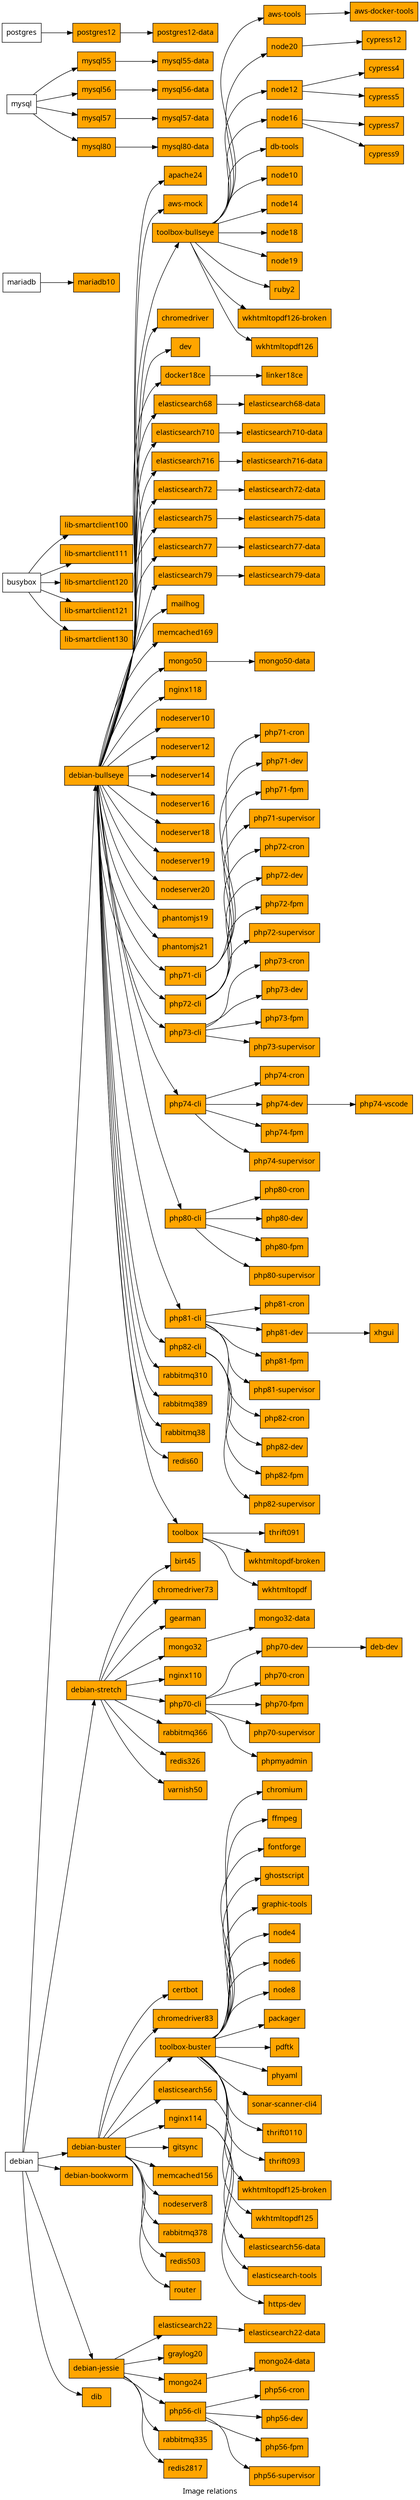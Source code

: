 
digraph G {
    label="Image relations";
    graph [fontname=sans];
    node [style=filled shape=box fontname=sans fillcolor=white];
    rankdir="LR";
	
    "nfqlt/apache24" [fillcolor=orange label="apache24"];
    "nfqlt/debian-bullseye"->"nfqlt/apache24";
    "nfqlt/aws-docker-tools" [fillcolor=orange label="aws-docker-tools"];
    "nfqlt/aws-tools"->"nfqlt/aws-docker-tools";
    "nfqlt/aws-mock" [fillcolor=orange label="aws-mock"];
    "nfqlt/debian-bullseye"->"nfqlt/aws-mock";
    "nfqlt/aws-tools" [fillcolor=orange label="aws-tools"];
    "nfqlt/toolbox-bullseye"->"nfqlt/aws-tools";
    "nfqlt/birt45" [fillcolor=orange label="birt45"];
    "nfqlt/debian-stretch"->"nfqlt/birt45";
    "nfqlt/certbot" [fillcolor=orange label="certbot"];
    "nfqlt/debian-buster"->"nfqlt/certbot";
    "nfqlt/chromedriver73" [fillcolor=orange label="chromedriver73"];
    "nfqlt/debian-stretch"->"nfqlt/chromedriver73";
    "nfqlt/chromedriver83" [fillcolor=orange label="chromedriver83"];
    "nfqlt/debian-buster"->"nfqlt/chromedriver83";
    "nfqlt/chromedriver" [fillcolor=orange label="chromedriver"];
    "nfqlt/debian-bullseye"->"nfqlt/chromedriver";
    "nfqlt/chromium" [fillcolor=orange label="chromium"];
    "nfqlt/toolbox-buster"->"nfqlt/chromium";
    "nfqlt/cypress12" [fillcolor=orange label="cypress12"];
    "nfqlt/node20"->"nfqlt/cypress12";
    "nfqlt/cypress4" [fillcolor=orange label="cypress4"];
    "nfqlt/node12"->"nfqlt/cypress4";
    "nfqlt/cypress5" [fillcolor=orange label="cypress5"];
    "nfqlt/node12"->"nfqlt/cypress5";
    "nfqlt/cypress7" [fillcolor=orange label="cypress7"];
    "nfqlt/node16"->"nfqlt/cypress7";
    "nfqlt/cypress9" [fillcolor=orange label="cypress9"];
    "nfqlt/node16"->"nfqlt/cypress9";
    "nfqlt/db-tools" [fillcolor=orange label="db-tools"];
    "nfqlt/toolbox-bullseye"->"nfqlt/db-tools";
    "nfqlt/deb-dev" [fillcolor=orange label="deb-dev"];
    "nfqlt/php70-dev"->"nfqlt/deb-dev";
    "nfqlt/debian-bookworm" [fillcolor=orange label="debian-bookworm"];
    "debian"->"nfqlt/debian-bookworm";
    "nfqlt/debian-bullseye" [fillcolor=orange label="debian-bullseye"];
    "debian"->"nfqlt/debian-bullseye";
    "nfqlt/debian-buster" [fillcolor=orange label="debian-buster"];
    "debian"->"nfqlt/debian-buster";
    "nfqlt/debian-jessie" [fillcolor=orange label="debian-jessie"];
    "debian"->"nfqlt/debian-jessie";
    "nfqlt/debian-stretch" [fillcolor=orange label="debian-stretch"];
    "debian"->"nfqlt/debian-stretch";
    "nfqlt/dev" [fillcolor=orange label="dev"];
    "nfqlt/debian-bullseye"->"nfqlt/dev";
    "nfqlt/dib" [fillcolor=orange label="dib"];
    "debian"->"nfqlt/dib";
    "nfqlt/docker18ce" [fillcolor=orange label="docker18ce"];
    "nfqlt/debian-bullseye"->"nfqlt/docker18ce";
    "nfqlt/elasticsearch22-data" [fillcolor=orange label="elasticsearch22-data"];
    "nfqlt/elasticsearch22"->"nfqlt/elasticsearch22-data";
    "nfqlt/elasticsearch22" [fillcolor=orange label="elasticsearch22"];
    "nfqlt/debian-jessie"->"nfqlt/elasticsearch22";
    "nfqlt/elasticsearch56-data" [fillcolor=orange label="elasticsearch56-data"];
    "nfqlt/elasticsearch56"->"nfqlt/elasticsearch56-data";
    "nfqlt/elasticsearch56" [fillcolor=orange label="elasticsearch56"];
    "nfqlt/debian-buster"->"nfqlt/elasticsearch56";
    "nfqlt/elasticsearch68-data" [fillcolor=orange label="elasticsearch68-data"];
    "nfqlt/elasticsearch68"->"nfqlt/elasticsearch68-data";
    "nfqlt/elasticsearch68" [fillcolor=orange label="elasticsearch68"];
    "nfqlt/debian-bullseye"->"nfqlt/elasticsearch68";
    "nfqlt/elasticsearch710-data" [fillcolor=orange label="elasticsearch710-data"];
    "nfqlt/elasticsearch710"->"nfqlt/elasticsearch710-data";
    "nfqlt/elasticsearch710" [fillcolor=orange label="elasticsearch710"];
    "nfqlt/debian-bullseye"->"nfqlt/elasticsearch710";
    "nfqlt/elasticsearch716-data" [fillcolor=orange label="elasticsearch716-data"];
    "nfqlt/elasticsearch716"->"nfqlt/elasticsearch716-data";
    "nfqlt/elasticsearch716" [fillcolor=orange label="elasticsearch716"];
    "nfqlt/debian-bullseye"->"nfqlt/elasticsearch716";
    "nfqlt/elasticsearch72-data" [fillcolor=orange label="elasticsearch72-data"];
    "nfqlt/elasticsearch72"->"nfqlt/elasticsearch72-data";
    "nfqlt/elasticsearch72" [fillcolor=orange label="elasticsearch72"];
    "nfqlt/debian-bullseye"->"nfqlt/elasticsearch72";
    "nfqlt/elasticsearch75-data" [fillcolor=orange label="elasticsearch75-data"];
    "nfqlt/elasticsearch75"->"nfqlt/elasticsearch75-data";
    "nfqlt/elasticsearch75" [fillcolor=orange label="elasticsearch75"];
    "nfqlt/debian-bullseye"->"nfqlt/elasticsearch75";
    "nfqlt/elasticsearch77-data" [fillcolor=orange label="elasticsearch77-data"];
    "nfqlt/elasticsearch77"->"nfqlt/elasticsearch77-data";
    "nfqlt/elasticsearch77" [fillcolor=orange label="elasticsearch77"];
    "nfqlt/debian-bullseye"->"nfqlt/elasticsearch77";
    "nfqlt/elasticsearch79-data" [fillcolor=orange label="elasticsearch79-data"];
    "nfqlt/elasticsearch79"->"nfqlt/elasticsearch79-data";
    "nfqlt/elasticsearch79" [fillcolor=orange label="elasticsearch79"];
    "nfqlt/debian-bullseye"->"nfqlt/elasticsearch79";
    "nfqlt/elasticsearch-tools" [fillcolor=orange label="elasticsearch-tools"];
    "nfqlt/nginx114"->"nfqlt/elasticsearch-tools";
    "nfqlt/ffmpeg" [fillcolor=orange label="ffmpeg"];
    "nfqlt/toolbox-buster"->"nfqlt/ffmpeg";
    "nfqlt/fontforge" [fillcolor=orange label="fontforge"];
    "nfqlt/toolbox-buster"->"nfqlt/fontforge";
    "nfqlt/gearman" [fillcolor=orange label="gearman"];
    "nfqlt/debian-stretch"->"nfqlt/gearman";
    "nfqlt/ghostscript" [fillcolor=orange label="ghostscript"];
    "nfqlt/toolbox-buster"->"nfqlt/ghostscript";
    "nfqlt/gitsync" [fillcolor=orange label="gitsync"];
    "nfqlt/debian-buster"->"nfqlt/gitsync";
    "nfqlt/graphic-tools" [fillcolor=orange label="graphic-tools"];
    "nfqlt/toolbox-buster"->"nfqlt/graphic-tools";
    "nfqlt/graylog20" [fillcolor=orange label="graylog20"];
    "nfqlt/debian-jessie"->"nfqlt/graylog20";
    "nfqlt/https-dev" [fillcolor=orange label="https-dev"];
    "nfqlt/nginx114"->"nfqlt/https-dev";
    "nfqlt/lib-smartclient100" [fillcolor=orange label="lib-smartclient100"];
    "busybox"->"nfqlt/lib-smartclient100";
    "nfqlt/lib-smartclient111" [fillcolor=orange label="lib-smartclient111"];
    "busybox"->"nfqlt/lib-smartclient111";
    "nfqlt/lib-smartclient120" [fillcolor=orange label="lib-smartclient120"];
    "busybox"->"nfqlt/lib-smartclient120";
    "nfqlt/lib-smartclient121" [fillcolor=orange label="lib-smartclient121"];
    "busybox"->"nfqlt/lib-smartclient121";
    "nfqlt/lib-smartclient130" [fillcolor=orange label="lib-smartclient130"];
    "busybox"->"nfqlt/lib-smartclient130";
    "nfqlt/linker18ce" [fillcolor=orange label="linker18ce"];
    "nfqlt/docker18ce"->"nfqlt/linker18ce";
    "nfqlt/mailhog" [fillcolor=orange label="mailhog"];
    "nfqlt/debian-bullseye"->"nfqlt/mailhog";
    "nfqlt/mariadb10" [fillcolor=orange label="mariadb10"];
    "mariadb"->"nfqlt/mariadb10";
    "nfqlt/memcached156" [fillcolor=orange label="memcached156"];
    "nfqlt/debian-buster"->"nfqlt/memcached156";
    "nfqlt/memcached169" [fillcolor=orange label="memcached169"];
    "nfqlt/debian-bullseye"->"nfqlt/memcached169";
    "nfqlt/mongo24-data" [fillcolor=orange label="mongo24-data"];
    "nfqlt/mongo24"->"nfqlt/mongo24-data";
    "nfqlt/mongo24" [fillcolor=orange label="mongo24"];
    "nfqlt/debian-jessie"->"nfqlt/mongo24";
    "nfqlt/mongo32-data" [fillcolor=orange label="mongo32-data"];
    "nfqlt/mongo32"->"nfqlt/mongo32-data";
    "nfqlt/mongo32" [fillcolor=orange label="mongo32"];
    "nfqlt/debian-stretch"->"nfqlt/mongo32";
    "nfqlt/mongo50-data" [fillcolor=orange label="mongo50-data"];
    "nfqlt/mongo50"->"nfqlt/mongo50-data";
    "nfqlt/mongo50" [fillcolor=orange label="mongo50"];
    "nfqlt/debian-bullseye"->"nfqlt/mongo50";
    "nfqlt/mysql55-data" [fillcolor=orange label="mysql55-data"];
    "nfqlt/mysql55"->"nfqlt/mysql55-data";
    "nfqlt/mysql55" [fillcolor=orange label="mysql55"];
    "mysql"->"nfqlt/mysql55";
    "nfqlt/mysql56-data" [fillcolor=orange label="mysql56-data"];
    "nfqlt/mysql56"->"nfqlt/mysql56-data";
    "nfqlt/mysql56" [fillcolor=orange label="mysql56"];
    "mysql"->"nfqlt/mysql56";
    "nfqlt/mysql57-data" [fillcolor=orange label="mysql57-data"];
    "nfqlt/mysql57"->"nfqlt/mysql57-data";
    "nfqlt/mysql57" [fillcolor=orange label="mysql57"];
    "mysql"->"nfqlt/mysql57";
    "nfqlt/mysql80-data" [fillcolor=orange label="mysql80-data"];
    "nfqlt/mysql80"->"nfqlt/mysql80-data";
    "nfqlt/mysql80" [fillcolor=orange label="mysql80"];
    "mysql"->"nfqlt/mysql80";
    "nfqlt/nginx110" [fillcolor=orange label="nginx110"];
    "nfqlt/debian-stretch"->"nfqlt/nginx110";
    "nfqlt/nginx114" [fillcolor=orange label="nginx114"];
    "nfqlt/debian-buster"->"nfqlt/nginx114";
    "nfqlt/nginx118" [fillcolor=orange label="nginx118"];
    "nfqlt/debian-bullseye"->"nfqlt/nginx118";
    "nfqlt/node10" [fillcolor=orange label="node10"];
    "nfqlt/toolbox-bullseye"->"nfqlt/node10";
    "nfqlt/node12" [fillcolor=orange label="node12"];
    "nfqlt/toolbox-bullseye"->"nfqlt/node12";
    "nfqlt/node14" [fillcolor=orange label="node14"];
    "nfqlt/toolbox-bullseye"->"nfqlt/node14";
    "nfqlt/node16" [fillcolor=orange label="node16"];
    "nfqlt/toolbox-bullseye"->"nfqlt/node16";
    "nfqlt/node18" [fillcolor=orange label="node18"];
    "nfqlt/toolbox-bullseye"->"nfqlt/node18";
    "nfqlt/node19" [fillcolor=orange label="node19"];
    "nfqlt/toolbox-bullseye"->"nfqlt/node19";
    "nfqlt/node20" [fillcolor=orange label="node20"];
    "nfqlt/toolbox-bullseye"->"nfqlt/node20";
    "nfqlt/node4" [fillcolor=orange label="node4"];
    "nfqlt/toolbox-buster"->"nfqlt/node4";
    "nfqlt/node6" [fillcolor=orange label="node6"];
    "nfqlt/toolbox-buster"->"nfqlt/node6";
    "nfqlt/node8" [fillcolor=orange label="node8"];
    "nfqlt/toolbox-buster"->"nfqlt/node8";
    "nfqlt/nodeserver10" [fillcolor=orange label="nodeserver10"];
    "nfqlt/debian-bullseye"->"nfqlt/nodeserver10";
    "nfqlt/nodeserver12" [fillcolor=orange label="nodeserver12"];
    "nfqlt/debian-bullseye"->"nfqlt/nodeserver12";
    "nfqlt/nodeserver14" [fillcolor=orange label="nodeserver14"];
    "nfqlt/debian-bullseye"->"nfqlt/nodeserver14";
    "nfqlt/nodeserver16" [fillcolor=orange label="nodeserver16"];
    "nfqlt/debian-bullseye"->"nfqlt/nodeserver16";
    "nfqlt/nodeserver18" [fillcolor=orange label="nodeserver18"];
    "nfqlt/debian-bullseye"->"nfqlt/nodeserver18";
    "nfqlt/nodeserver19" [fillcolor=orange label="nodeserver19"];
    "nfqlt/debian-bullseye"->"nfqlt/nodeserver19";
    "nfqlt/nodeserver20" [fillcolor=orange label="nodeserver20"];
    "nfqlt/debian-bullseye"->"nfqlt/nodeserver20";
    "nfqlt/nodeserver8" [fillcolor=orange label="nodeserver8"];
    "nfqlt/debian-buster"->"nfqlt/nodeserver8";
    "nfqlt/packager" [fillcolor=orange label="packager"];
    "nfqlt/toolbox-buster"->"nfqlt/packager";
    "nfqlt/pdftk" [fillcolor=orange label="pdftk"];
    "nfqlt/toolbox-buster"->"nfqlt/pdftk";
    "nfqlt/phantomjs19" [fillcolor=orange label="phantomjs19"];
    "nfqlt/debian-bullseye"->"nfqlt/phantomjs19";
    "nfqlt/phantomjs21" [fillcolor=orange label="phantomjs21"];
    "nfqlt/debian-bullseye"->"nfqlt/phantomjs21";
    "nfqlt/php56-cli" [fillcolor=orange label="php56-cli"];
    "nfqlt/debian-jessie"->"nfqlt/php56-cli";
    "nfqlt/php56-cron" [fillcolor=orange label="php56-cron"];
    "nfqlt/php56-cli"->"nfqlt/php56-cron";
    "nfqlt/php56-dev" [fillcolor=orange label="php56-dev"];
    "nfqlt/php56-cli"->"nfqlt/php56-dev";
    "nfqlt/php56-fpm" [fillcolor=orange label="php56-fpm"];
    "nfqlt/php56-cli"->"nfqlt/php56-fpm";
    "nfqlt/php56-supervisor" [fillcolor=orange label="php56-supervisor"];
    "nfqlt/php56-cli"->"nfqlt/php56-supervisor";
    "nfqlt/php70-cli" [fillcolor=orange label="php70-cli"];
    "nfqlt/debian-stretch"->"nfqlt/php70-cli";
    "nfqlt/php70-cron" [fillcolor=orange label="php70-cron"];
    "nfqlt/php70-cli"->"nfqlt/php70-cron";
    "nfqlt/php70-dev" [fillcolor=orange label="php70-dev"];
    "nfqlt/php70-cli"->"nfqlt/php70-dev";
    "nfqlt/php70-fpm" [fillcolor=orange label="php70-fpm"];
    "nfqlt/php70-cli"->"nfqlt/php70-fpm";
    "nfqlt/php70-supervisor" [fillcolor=orange label="php70-supervisor"];
    "nfqlt/php70-cli"->"nfqlt/php70-supervisor";
    "nfqlt/php71-cli" [fillcolor=orange label="php71-cli"];
    "nfqlt/debian-bullseye"->"nfqlt/php71-cli";
    "nfqlt/php71-cron" [fillcolor=orange label="php71-cron"];
    "nfqlt/php71-cli"->"nfqlt/php71-cron";
    "nfqlt/php71-dev" [fillcolor=orange label="php71-dev"];
    "nfqlt/php71-cli"->"nfqlt/php71-dev";
    "nfqlt/php71-fpm" [fillcolor=orange label="php71-fpm"];
    "nfqlt/php71-cli"->"nfqlt/php71-fpm";
    "nfqlt/php71-supervisor" [fillcolor=orange label="php71-supervisor"];
    "nfqlt/php71-cli"->"nfqlt/php71-supervisor";
    "nfqlt/php72-cli" [fillcolor=orange label="php72-cli"];
    "nfqlt/debian-bullseye"->"nfqlt/php72-cli";
    "nfqlt/php72-cron" [fillcolor=orange label="php72-cron"];
    "nfqlt/php72-cli"->"nfqlt/php72-cron";
    "nfqlt/php72-dev" [fillcolor=orange label="php72-dev"];
    "nfqlt/php72-cli"->"nfqlt/php72-dev";
    "nfqlt/php72-fpm" [fillcolor=orange label="php72-fpm"];
    "nfqlt/php72-cli"->"nfqlt/php72-fpm";
    "nfqlt/php72-supervisor" [fillcolor=orange label="php72-supervisor"];
    "nfqlt/php72-cli"->"nfqlt/php72-supervisor";
    "nfqlt/php73-cli" [fillcolor=orange label="php73-cli"];
    "nfqlt/debian-bullseye"->"nfqlt/php73-cli";
    "nfqlt/php73-cron" [fillcolor=orange label="php73-cron"];
    "nfqlt/php73-cli"->"nfqlt/php73-cron";
    "nfqlt/php73-dev" [fillcolor=orange label="php73-dev"];
    "nfqlt/php73-cli"->"nfqlt/php73-dev";
    "nfqlt/php73-fpm" [fillcolor=orange label="php73-fpm"];
    "nfqlt/php73-cli"->"nfqlt/php73-fpm";
    "nfqlt/php73-supervisor" [fillcolor=orange label="php73-supervisor"];
    "nfqlt/php73-cli"->"nfqlt/php73-supervisor";
    "nfqlt/php74-cli" [fillcolor=orange label="php74-cli"];
    "nfqlt/debian-bullseye"->"nfqlt/php74-cli";
    "nfqlt/php74-cron" [fillcolor=orange label="php74-cron"];
    "nfqlt/php74-cli"->"nfqlt/php74-cron";
    "nfqlt/php74-dev" [fillcolor=orange label="php74-dev"];
    "nfqlt/php74-cli"->"nfqlt/php74-dev";
    "nfqlt/php74-fpm" [fillcolor=orange label="php74-fpm"];
    "nfqlt/php74-cli"->"nfqlt/php74-fpm";
    "nfqlt/php74-supervisor" [fillcolor=orange label="php74-supervisor"];
    "nfqlt/php74-cli"->"nfqlt/php74-supervisor";
    "nfqlt/php74-vscode" [fillcolor=orange label="php74-vscode"];
    "nfqlt/php74-dev"->"nfqlt/php74-vscode";
    "nfqlt/php80-cli" [fillcolor=orange label="php80-cli"];
    "nfqlt/debian-bullseye"->"nfqlt/php80-cli";
    "nfqlt/php80-cron" [fillcolor=orange label="php80-cron"];
    "nfqlt/php80-cli"->"nfqlt/php80-cron";
    "nfqlt/php80-dev" [fillcolor=orange label="php80-dev"];
    "nfqlt/php80-cli"->"nfqlt/php80-dev";
    "nfqlt/php80-fpm" [fillcolor=orange label="php80-fpm"];
    "nfqlt/php80-cli"->"nfqlt/php80-fpm";
    "nfqlt/php80-supervisor" [fillcolor=orange label="php80-supervisor"];
    "nfqlt/php80-cli"->"nfqlt/php80-supervisor";
    "nfqlt/php81-cli" [fillcolor=orange label="php81-cli"];
    "nfqlt/debian-bullseye"->"nfqlt/php81-cli";
    "nfqlt/php81-cron" [fillcolor=orange label="php81-cron"];
    "nfqlt/php81-cli"->"nfqlt/php81-cron";
    "nfqlt/php81-dev" [fillcolor=orange label="php81-dev"];
    "nfqlt/php81-cli"->"nfqlt/php81-dev";
    "nfqlt/php81-fpm" [fillcolor=orange label="php81-fpm"];
    "nfqlt/php81-cli"->"nfqlt/php81-fpm";
    "nfqlt/php81-supervisor" [fillcolor=orange label="php81-supervisor"];
    "nfqlt/php81-cli"->"nfqlt/php81-supervisor";
    "nfqlt/php82-cli" [fillcolor=orange label="php82-cli"];
    "nfqlt/debian-bullseye"->"nfqlt/php82-cli";
    "nfqlt/php82-cron" [fillcolor=orange label="php82-cron"];
    "nfqlt/php81-cli"->"nfqlt/php82-cron";
    "nfqlt/php82-dev" [fillcolor=orange label="php82-dev"];
    "nfqlt/php82-cli"->"nfqlt/php82-dev";
    "nfqlt/php82-fpm" [fillcolor=orange label="php82-fpm"];
    "nfqlt/php82-cli"->"nfqlt/php82-fpm";
    "nfqlt/php82-supervisor" [fillcolor=orange label="php82-supervisor"];
    "nfqlt/php82-cli"->"nfqlt/php82-supervisor";
    "nfqlt/phpmyadmin" [fillcolor=orange label="phpmyadmin"];
    "nfqlt/php70-cli"->"nfqlt/phpmyadmin";
    "nfqlt/phyaml" [fillcolor=orange label="phyaml"];
    "nfqlt/toolbox-buster"->"nfqlt/phyaml";
    "nfqlt/postgres12-data" [fillcolor=orange label="postgres12-data"];
    "nfqlt/postgres12"->"nfqlt/postgres12-data";
    "nfqlt/postgres12" [fillcolor=orange label="postgres12"];
    "postgres"->"nfqlt/postgres12";
    "nfqlt/rabbitmq310" [fillcolor=orange label="rabbitmq310"];
    "nfqlt/debian-bullseye"->"nfqlt/rabbitmq310";
    "nfqlt/rabbitmq335" [fillcolor=orange label="rabbitmq335"];
    "nfqlt/debian-jessie"->"nfqlt/rabbitmq335";
    "nfqlt/rabbitmq366" [fillcolor=orange label="rabbitmq366"];
    "nfqlt/debian-stretch"->"nfqlt/rabbitmq366";
    "nfqlt/rabbitmq378" [fillcolor=orange label="rabbitmq378"];
    "nfqlt/debian-buster"->"nfqlt/rabbitmq378";
    "nfqlt/rabbitmq389" [fillcolor=orange label="rabbitmq389"];
    "nfqlt/debian-bullseye"->"nfqlt/rabbitmq389";
    "nfqlt/rabbitmq38" [fillcolor=orange label="rabbitmq38"];
    "nfqlt/debian-bullseye"->"nfqlt/rabbitmq38";
    "nfqlt/redis2817" [fillcolor=orange label="redis2817"];
    "nfqlt/debian-jessie"->"nfqlt/redis2817";
    "nfqlt/redis326" [fillcolor=orange label="redis326"];
    "nfqlt/debian-stretch"->"nfqlt/redis326";
    "nfqlt/redis503" [fillcolor=orange label="redis503"];
    "nfqlt/debian-buster"->"nfqlt/redis503";
    "nfqlt/redis60" [fillcolor=orange label="redis60"];
    "nfqlt/debian-bullseye"->"nfqlt/redis60";
    "nfqlt/router" [fillcolor=orange label="router"];
    "nfqlt/debian-buster"->"nfqlt/router";
    "nfqlt/ruby2" [fillcolor=orange label="ruby2"];
    "nfqlt/toolbox-bullseye"->"nfqlt/ruby2";
    "nfqlt/sonar-scanner-cli4" [fillcolor=orange label="sonar-scanner-cli4"];
    "nfqlt/toolbox-buster"->"nfqlt/sonar-scanner-cli4";
    "nfqlt/thrift0110" [fillcolor=orange label="thrift0110"];
    "nfqlt/toolbox-buster"->"nfqlt/thrift0110";
    "nfqlt/thrift091" [fillcolor=orange label="thrift091"];
    "nfqlt/toolbox"->"nfqlt/thrift091";
    "nfqlt/thrift093" [fillcolor=orange label="thrift093"];
    "nfqlt/toolbox-buster"->"nfqlt/thrift093";
    "nfqlt/toolbox-bullseye" [fillcolor=orange label="toolbox-bullseye"];
    "nfqlt/debian-bullseye"->"nfqlt/toolbox-bullseye";
    "nfqlt/toolbox-buster" [fillcolor=orange label="toolbox-buster"];
    "nfqlt/debian-buster"->"nfqlt/toolbox-buster";
    "nfqlt/toolbox" [fillcolor=orange label="toolbox"];
    "nfqlt/debian-bullseye"->"nfqlt/toolbox";
    "nfqlt/varnish50" [fillcolor=orange label="varnish50"];
    "nfqlt/debian-stretch"->"nfqlt/varnish50";
    "nfqlt/wkhtmltopdf125-broken" [fillcolor=orange label="wkhtmltopdf125-broken"];
    "nfqlt/toolbox-buster"->"nfqlt/wkhtmltopdf125-broken";
    "nfqlt/wkhtmltopdf125" [fillcolor=orange label="wkhtmltopdf125"];
    "nfqlt/toolbox-buster"->"nfqlt/wkhtmltopdf125";
    "nfqlt/wkhtmltopdf126-broken" [fillcolor=orange label="wkhtmltopdf126-broken"];
    "nfqlt/toolbox-bullseye"->"nfqlt/wkhtmltopdf126-broken";
    "nfqlt/wkhtmltopdf126" [fillcolor=orange label="wkhtmltopdf126"];
    "nfqlt/toolbox-bullseye"->"nfqlt/wkhtmltopdf126";
    "nfqlt/wkhtmltopdf-broken" [fillcolor=orange label="wkhtmltopdf-broken"];
    "nfqlt/toolbox"->"nfqlt/wkhtmltopdf-broken";
    "nfqlt/wkhtmltopdf" [fillcolor=orange label="wkhtmltopdf"];
    "nfqlt/toolbox"->"nfqlt/wkhtmltopdf";
    "nfqlt/xhgui" [fillcolor=orange label="xhgui"];
    "nfqlt/php81-dev"->"nfqlt/xhgui";
}
